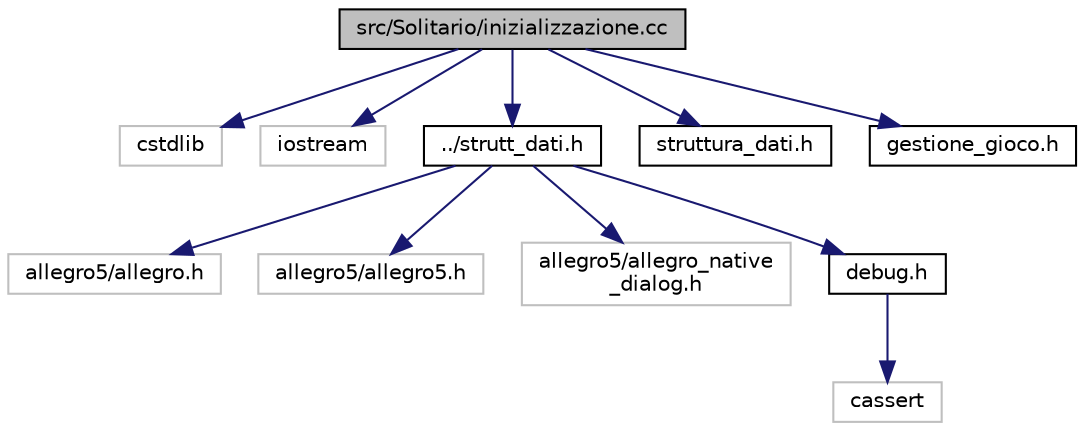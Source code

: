 digraph "src/Solitario/inizializzazione.cc"
{
  edge [fontname="Helvetica",fontsize="10",labelfontname="Helvetica",labelfontsize="10"];
  node [fontname="Helvetica",fontsize="10",shape=record];
  Node1 [label="src/Solitario/inizializzazione.cc",height=0.2,width=0.4,color="black", fillcolor="grey75", style="filled", fontcolor="black"];
  Node1 -> Node2 [color="midnightblue",fontsize="10",style="solid",fontname="Helvetica"];
  Node2 [label="cstdlib",height=0.2,width=0.4,color="grey75", fillcolor="white", style="filled"];
  Node1 -> Node3 [color="midnightblue",fontsize="10",style="solid",fontname="Helvetica"];
  Node3 [label="iostream",height=0.2,width=0.4,color="grey75", fillcolor="white", style="filled"];
  Node1 -> Node4 [color="midnightblue",fontsize="10",style="solid",fontname="Helvetica"];
  Node4 [label="../strutt_dati.h",height=0.2,width=0.4,color="black", fillcolor="white", style="filled",URL="$strutt__dati_8h.html",tooltip="Strutture dati, variabili e header/librerie comuni a tutto il programma. "];
  Node4 -> Node5 [color="midnightblue",fontsize="10",style="solid",fontname="Helvetica"];
  Node5 [label="allegro5/allegro.h",height=0.2,width=0.4,color="grey75", fillcolor="white", style="filled"];
  Node4 -> Node6 [color="midnightblue",fontsize="10",style="solid",fontname="Helvetica"];
  Node6 [label="allegro5/allegro5.h",height=0.2,width=0.4,color="grey75", fillcolor="white", style="filled"];
  Node4 -> Node7 [color="midnightblue",fontsize="10",style="solid",fontname="Helvetica"];
  Node7 [label="allegro5/allegro_native\l_dialog.h",height=0.2,width=0.4,color="grey75", fillcolor="white", style="filled"];
  Node4 -> Node8 [color="midnightblue",fontsize="10",style="solid",fontname="Helvetica"];
  Node8 [label="debug.h",height=0.2,width=0.4,color="black", fillcolor="white", style="filled",URL="$debug_8h.html",tooltip="File contenente tutte le direttive al pre-processore comuni a tutto il programma. ..."];
  Node8 -> Node9 [color="midnightblue",fontsize="10",style="solid",fontname="Helvetica"];
  Node9 [label="cassert",height=0.2,width=0.4,color="grey75", fillcolor="white", style="filled"];
  Node1 -> Node10 [color="midnightblue",fontsize="10",style="solid",fontname="Helvetica"];
  Node10 [label="struttura_dati.h",height=0.2,width=0.4,color="black", fillcolor="white", style="filled",URL="$struttura__dati_8h.html"];
  Node1 -> Node11 [color="midnightblue",fontsize="10",style="solid",fontname="Helvetica"];
  Node11 [label="gestione_gioco.h",height=0.2,width=0.4,color="black", fillcolor="white", style="filled",URL="$gestione__gioco_8h.html"];
}
